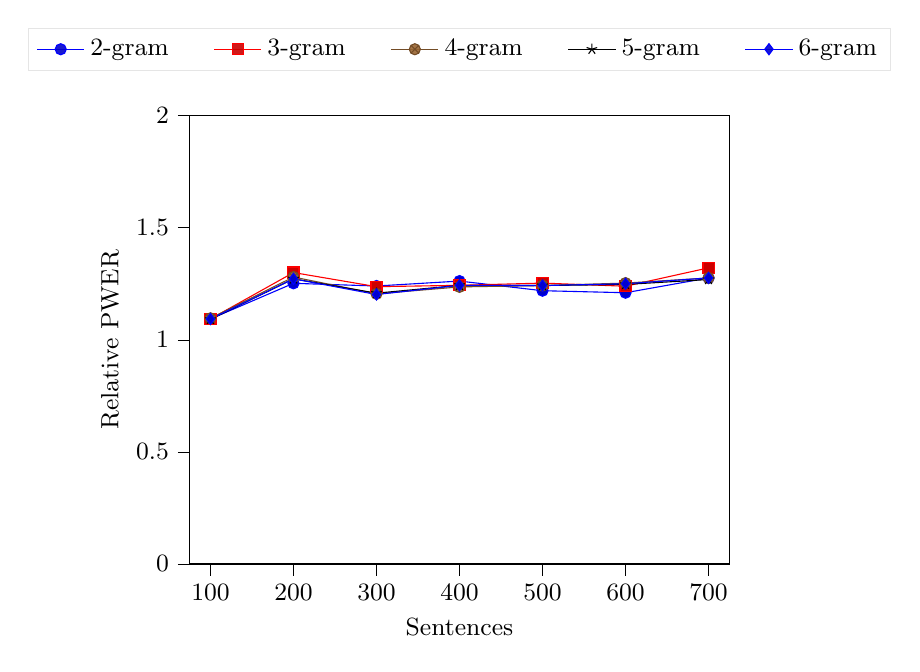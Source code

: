\begin{tikzpicture}
\small
\begin{axis}[
    legend style={
	at={(0.5,1.1)},
	anchor=south,
	legend columns=-1,
	/tikz/every even column/.append style={column sep=0.5cm}
},
legend style={fill opacity=0.9, draw opacity=1, text opacity=1, draw=white!90.0!black},
tick align=outside,
tick pos=left,
x grid style={white!69.02!black},
xlabel={Sentences},
xmin=75, xmax=725,
xtick style={color=black},
y grid style={white!69.02!black},
ylabel={Relative PWER},
ymin=0, ymax=2,
ytick style={color=black}
]

  \addplot 
    table {
    
100 1.093
200 1.252
300 1.24
400 1.262
500 1.219
600 1.21
700 1.276

    };
    \addlegendentry{2-gram}
    

    \addplot 
    table {
    
100 1.093
200 1.3
300 1.237
400 1.243
500 1.253
600 1.239
700 1.321

    };
    \addlegendentry{3-gram}
    

    \addplot 
    table {
    
100 1.096
200 1.28
300 1.205
400 1.236
500 1.242
600 1.253
700 1.276

    };
    \addlegendentry{4-gram}
    

    \addplot 
    table {
    
100 1.091
200 1.272
300 1.208
400 1.243
500 1.242
600 1.247
700 1.269

    };
    \addlegendentry{5-gram}
    

    \addplot 
    table {
    
100 1.093
200 1.272
300 1.202
400 1.243
500 1.242
600 1.25
700 1.276

    };
    \addlegendentry{6-gram}
\end{axis}
\end{tikzpicture}
